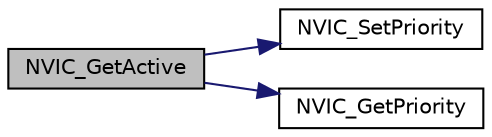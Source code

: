 digraph "NVIC_GetActive"
{
  edge [fontname="Helvetica",fontsize="10",labelfontname="Helvetica",labelfontsize="10"];
  node [fontname="Helvetica",fontsize="10",shape=record];
  rankdir="LR";
  Node16 [label="NVIC_GetActive",height=0.2,width=0.4,color="black", fillcolor="grey75", style="filled", fontcolor="black"];
  Node16 -> Node17 [color="midnightblue",fontsize="10",style="solid",fontname="Helvetica"];
  Node17 [label="NVIC_SetPriority",height=0.2,width=0.4,color="black", fillcolor="white", style="filled",URL="$group___c_m_s_i_s___core___n_v_i_c_functions.html#ga2305cbd44aaad792e3a4e538bdaf14f9",tooltip="Set Interrupt Priority. "];
  Node16 -> Node18 [color="midnightblue",fontsize="10",style="solid",fontname="Helvetica"];
  Node18 [label="NVIC_GetPriority",height=0.2,width=0.4,color="black", fillcolor="white", style="filled",URL="$group___c_m_s_i_s___core___n_v_i_c_functions.html#ga1cbaf8e6abd4aa4885828e7f24fcfeb4",tooltip="Get Interrupt Priority. "];
}
